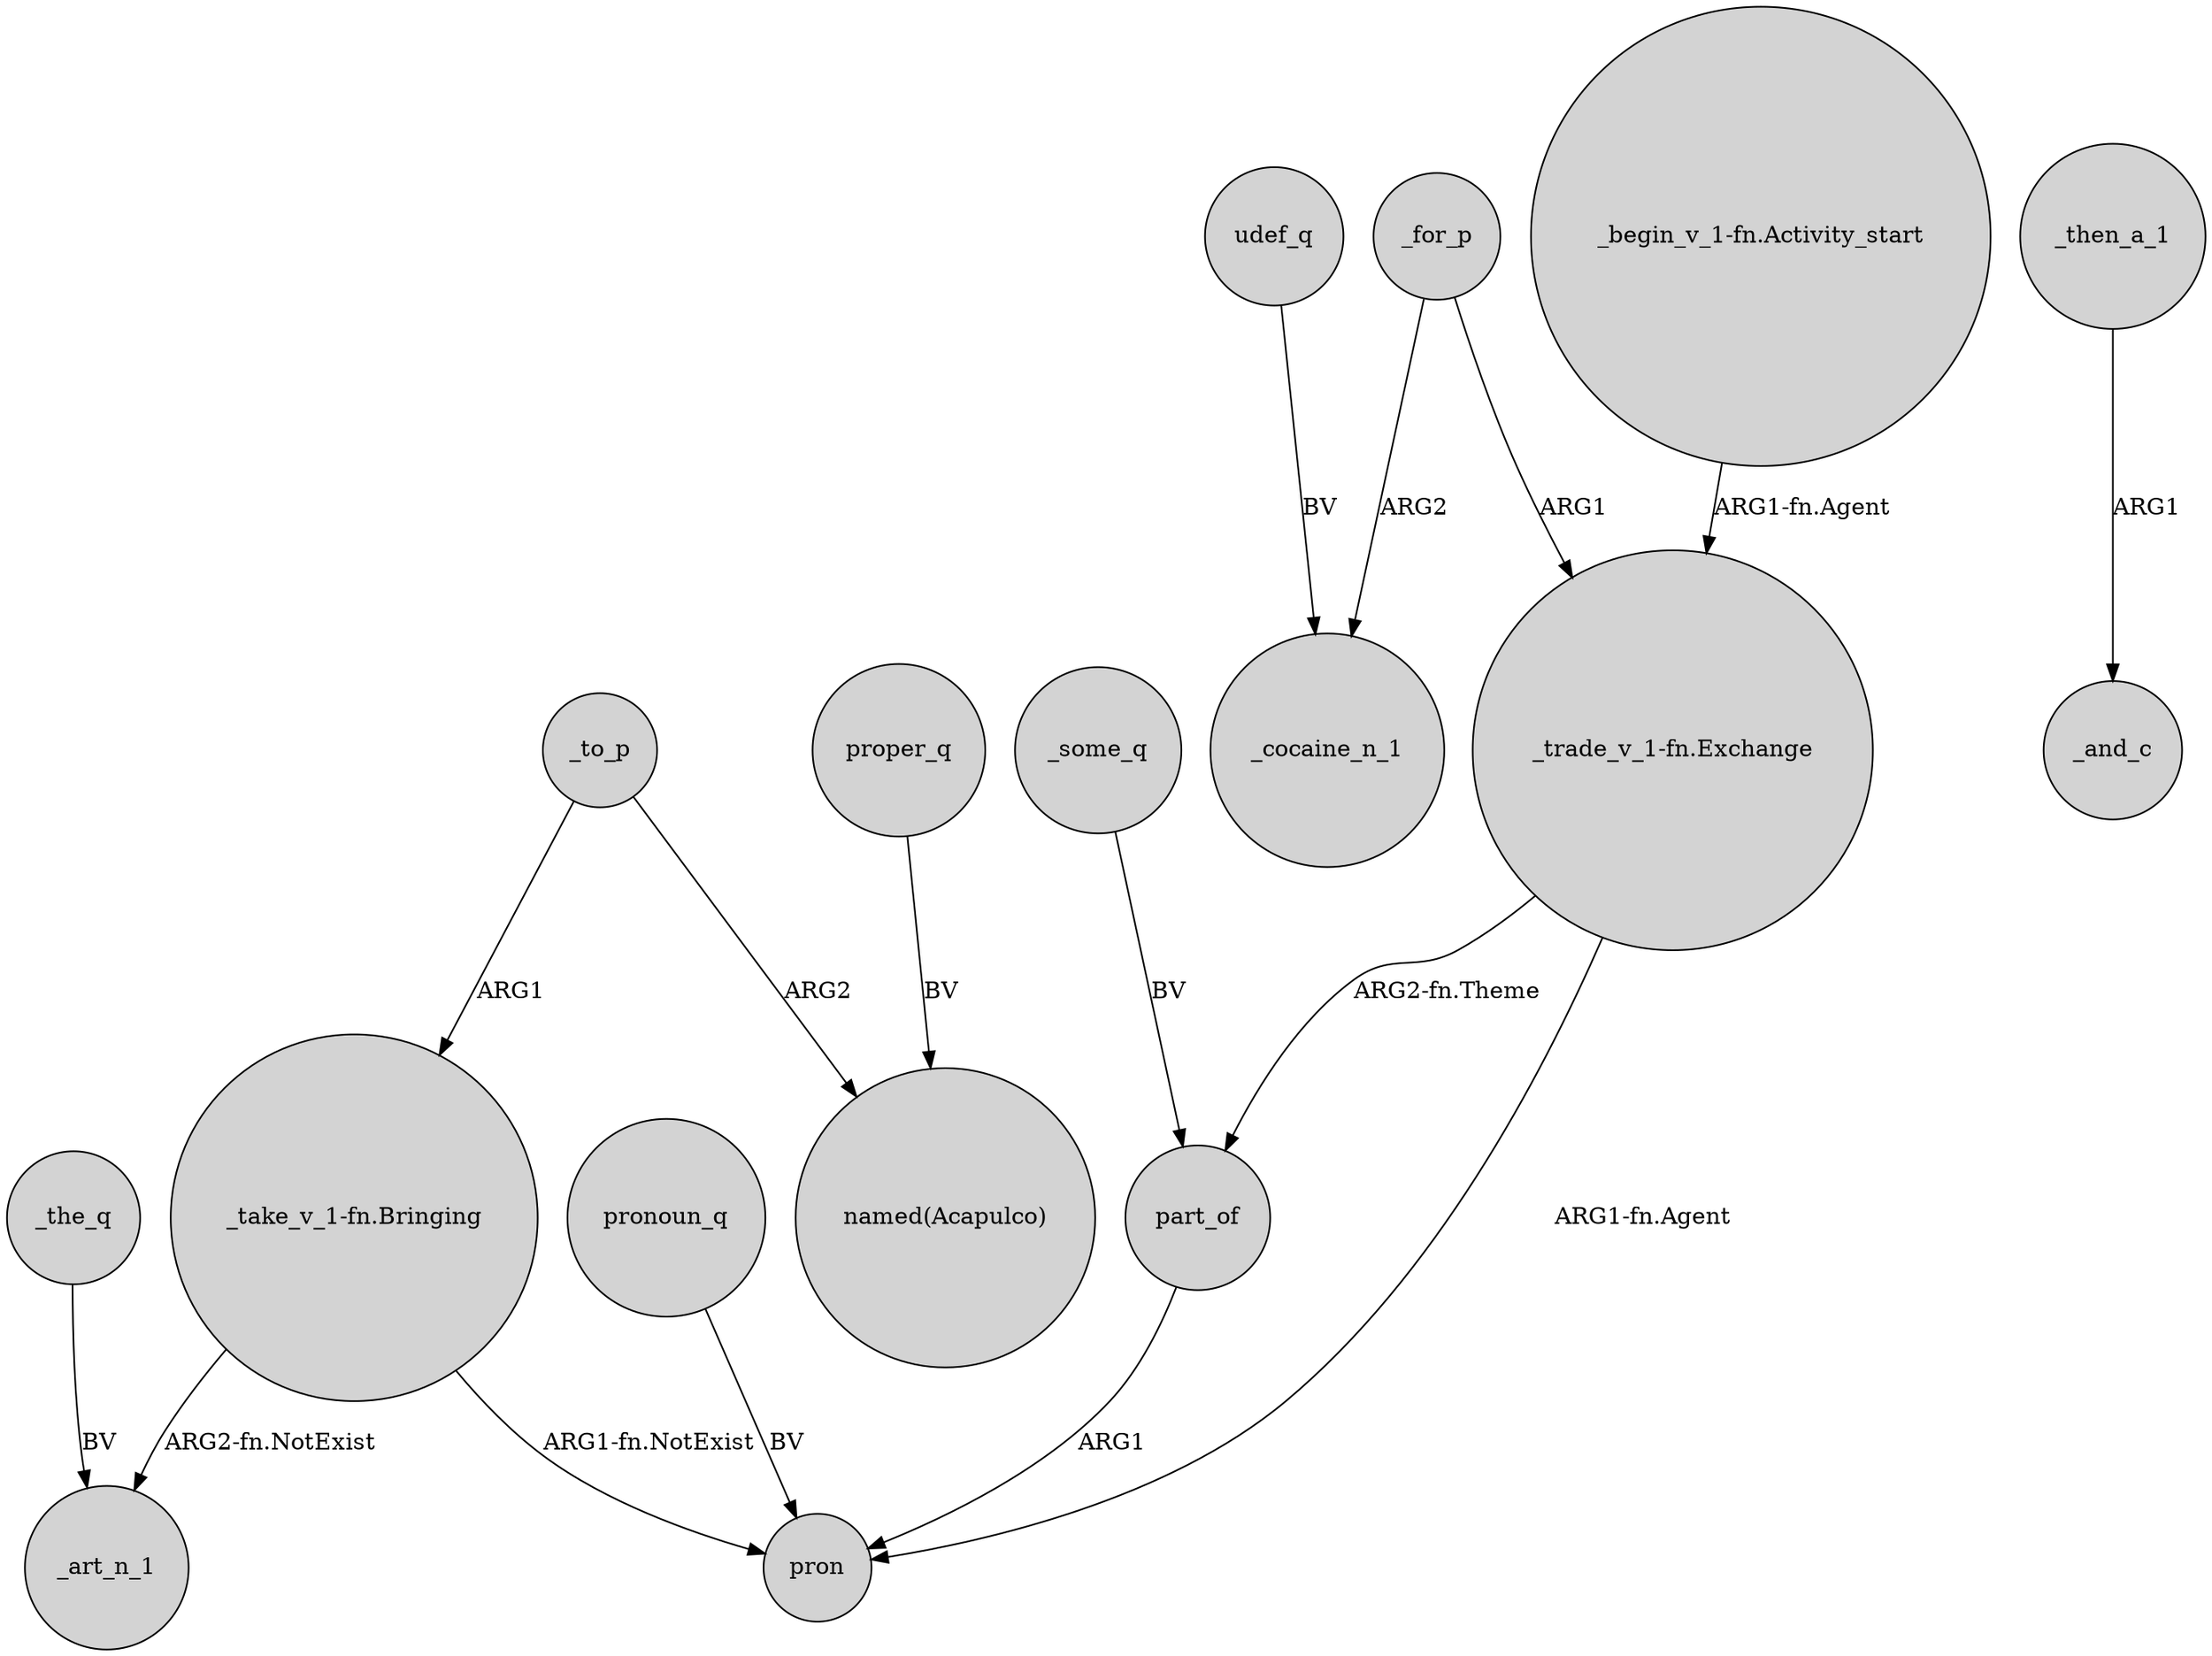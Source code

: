 digraph {
	node [shape=circle style=filled]
	_the_q -> _art_n_1 [label=BV]
	"_begin_v_1-fn.Activity_start" -> "_trade_v_1-fn.Exchange" [label="ARG1-fn.Agent"]
	"_trade_v_1-fn.Exchange" -> pron [label="ARG1-fn.Agent"]
	part_of -> pron [label=ARG1]
	_to_p -> "_take_v_1-fn.Bringing" [label=ARG1]
	_for_p -> _cocaine_n_1 [label=ARG2]
	"_trade_v_1-fn.Exchange" -> part_of [label="ARG2-fn.Theme"]
	"_take_v_1-fn.Bringing" -> pron [label="ARG1-fn.NotExist"]
	_to_p -> "named(Acapulco)" [label=ARG2]
	"_take_v_1-fn.Bringing" -> _art_n_1 [label="ARG2-fn.NotExist"]
	_for_p -> "_trade_v_1-fn.Exchange" [label=ARG1]
	udef_q -> _cocaine_n_1 [label=BV]
	proper_q -> "named(Acapulco)" [label=BV]
	_some_q -> part_of [label=BV]
	_then_a_1 -> _and_c [label=ARG1]
	pronoun_q -> pron [label=BV]
}
